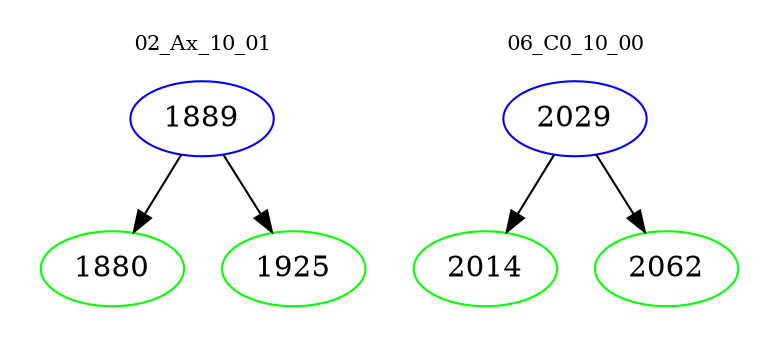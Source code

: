 digraph{
subgraph cluster_0 {
color = white
label = "02_Ax_10_01";
fontsize=10;
T0_1889 [label="1889", color="blue"]
T0_1889 -> T0_1880 [color="black"]
T0_1880 [label="1880", color="green"]
T0_1889 -> T0_1925 [color="black"]
T0_1925 [label="1925", color="green"]
}
subgraph cluster_1 {
color = white
label = "06_C0_10_00";
fontsize=10;
T1_2029 [label="2029", color="blue"]
T1_2029 -> T1_2014 [color="black"]
T1_2014 [label="2014", color="green"]
T1_2029 -> T1_2062 [color="black"]
T1_2062 [label="2062", color="green"]
}
}
